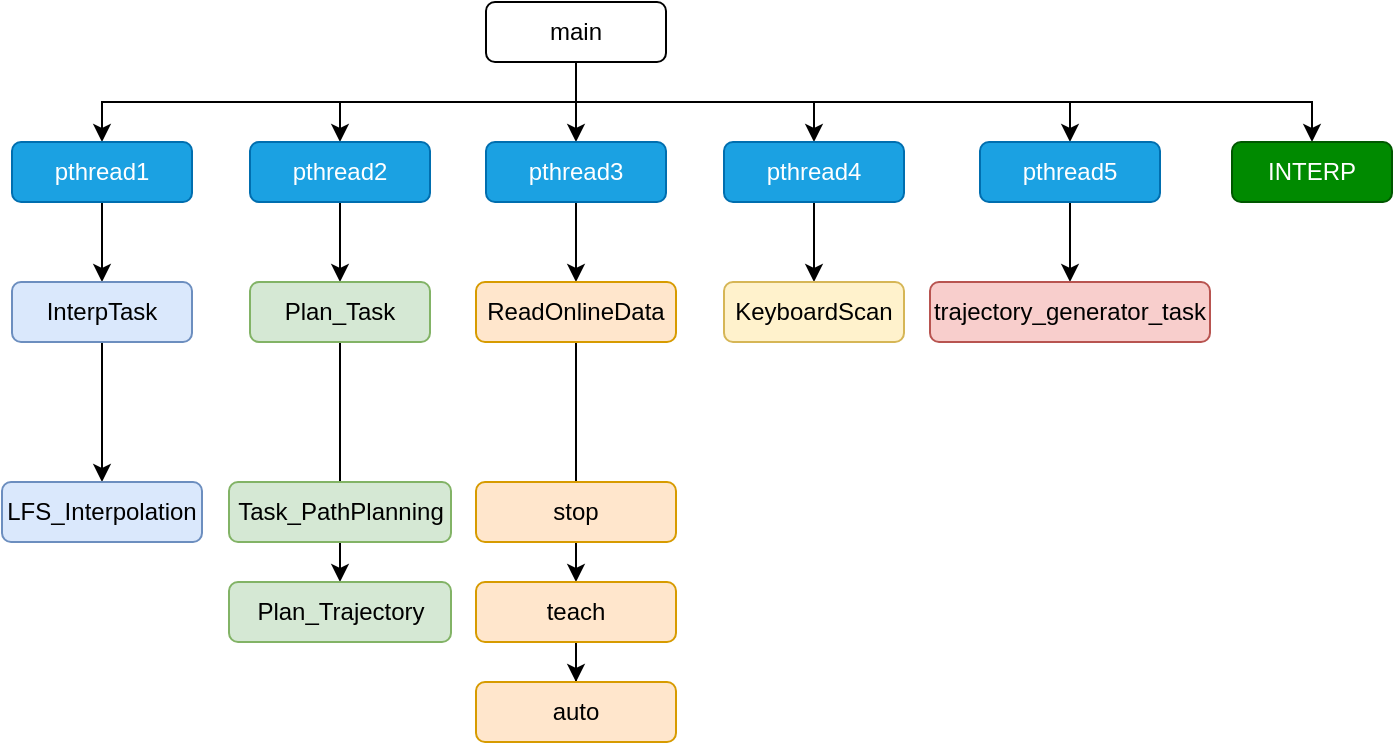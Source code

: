 <mxfile version="17.5.0" type="github">
  <diagram id="fF51GRoH1NtQrKJgF3Km" name="Page-1">
    <mxGraphModel dx="1422" dy="772" grid="1" gridSize="10" guides="1" tooltips="1" connect="1" arrows="1" fold="1" page="1" pageScale="1" pageWidth="827" pageHeight="1169" math="0" shadow="0">
      <root>
        <mxCell id="0" />
        <mxCell id="1" parent="0" />
        <mxCell id="AYY8qbQIV_LYe4IVPq_a-13" style="edgeStyle=orthogonalEdgeStyle;rounded=0;orthogonalLoop=1;jettySize=auto;html=1;exitX=0.5;exitY=1;exitDx=0;exitDy=0;entryX=0.5;entryY=0;entryDx=0;entryDy=0;" parent="1" source="AYY8qbQIV_LYe4IVPq_a-1" target="AYY8qbQIV_LYe4IVPq_a-3" edge="1">
          <mxGeometry relative="1" as="geometry" />
        </mxCell>
        <mxCell id="AYY8qbQIV_LYe4IVPq_a-14" style="edgeStyle=orthogonalEdgeStyle;rounded=0;orthogonalLoop=1;jettySize=auto;html=1;exitX=0.5;exitY=1;exitDx=0;exitDy=0;" parent="1" source="AYY8qbQIV_LYe4IVPq_a-1" target="AYY8qbQIV_LYe4IVPq_a-4" edge="1">
          <mxGeometry relative="1" as="geometry" />
        </mxCell>
        <mxCell id="AYY8qbQIV_LYe4IVPq_a-15" style="edgeStyle=orthogonalEdgeStyle;rounded=0;orthogonalLoop=1;jettySize=auto;html=1;exitX=0.5;exitY=1;exitDx=0;exitDy=0;entryX=0.5;entryY=0;entryDx=0;entryDy=0;" parent="1" source="AYY8qbQIV_LYe4IVPq_a-1" target="AYY8qbQIV_LYe4IVPq_a-5" edge="1">
          <mxGeometry relative="1" as="geometry" />
        </mxCell>
        <mxCell id="AYY8qbQIV_LYe4IVPq_a-16" style="edgeStyle=orthogonalEdgeStyle;rounded=0;orthogonalLoop=1;jettySize=auto;html=1;exitX=0.5;exitY=1;exitDx=0;exitDy=0;entryX=0.5;entryY=0;entryDx=0;entryDy=0;" parent="1" source="AYY8qbQIV_LYe4IVPq_a-1" target="AYY8qbQIV_LYe4IVPq_a-6" edge="1">
          <mxGeometry relative="1" as="geometry" />
        </mxCell>
        <mxCell id="AYY8qbQIV_LYe4IVPq_a-17" style="edgeStyle=orthogonalEdgeStyle;rounded=0;orthogonalLoop=1;jettySize=auto;html=1;exitX=0.5;exitY=1;exitDx=0;exitDy=0;entryX=0.5;entryY=0;entryDx=0;entryDy=0;" parent="1" source="AYY8qbQIV_LYe4IVPq_a-1" target="AYY8qbQIV_LYe4IVPq_a-7" edge="1">
          <mxGeometry relative="1" as="geometry" />
        </mxCell>
        <mxCell id="AYY8qbQIV_LYe4IVPq_a-34" style="edgeStyle=orthogonalEdgeStyle;rounded=0;orthogonalLoop=1;jettySize=auto;html=1;exitX=0.5;exitY=1;exitDx=0;exitDy=0;entryX=0.5;entryY=0;entryDx=0;entryDy=0;" parent="1" source="AYY8qbQIV_LYe4IVPq_a-1" target="AYY8qbQIV_LYe4IVPq_a-33" edge="1">
          <mxGeometry relative="1" as="geometry">
            <Array as="points">
              <mxPoint x="312" y="80" />
              <mxPoint x="680" y="80" />
            </Array>
          </mxGeometry>
        </mxCell>
        <mxCell id="AYY8qbQIV_LYe4IVPq_a-1" value="main" style="rounded=1;whiteSpace=wrap;html=1;" parent="1" vertex="1">
          <mxGeometry x="267" y="30" width="90" height="30" as="geometry" />
        </mxCell>
        <mxCell id="AYY8qbQIV_LYe4IVPq_a-18" value="" style="edgeStyle=orthogonalEdgeStyle;rounded=0;orthogonalLoop=1;jettySize=auto;html=1;" parent="1" source="AYY8qbQIV_LYe4IVPq_a-3" target="AYY8qbQIV_LYe4IVPq_a-8" edge="1">
          <mxGeometry relative="1" as="geometry" />
        </mxCell>
        <mxCell id="AYY8qbQIV_LYe4IVPq_a-3" value="pthread1" style="rounded=1;whiteSpace=wrap;html=1;fillColor=#1ba1e2;fontColor=#ffffff;strokeColor=#006EAF;" parent="1" vertex="1">
          <mxGeometry x="30" y="100" width="90" height="30" as="geometry" />
        </mxCell>
        <mxCell id="AYY8qbQIV_LYe4IVPq_a-19" value="" style="edgeStyle=orthogonalEdgeStyle;rounded=0;orthogonalLoop=1;jettySize=auto;html=1;" parent="1" source="AYY8qbQIV_LYe4IVPq_a-4" target="AYY8qbQIV_LYe4IVPq_a-9" edge="1">
          <mxGeometry relative="1" as="geometry" />
        </mxCell>
        <mxCell id="AYY8qbQIV_LYe4IVPq_a-4" value="pthread2" style="rounded=1;whiteSpace=wrap;html=1;fillColor=#1ba1e2;fontColor=#ffffff;strokeColor=#006EAF;" parent="1" vertex="1">
          <mxGeometry x="149" y="100" width="90" height="30" as="geometry" />
        </mxCell>
        <mxCell id="AYY8qbQIV_LYe4IVPq_a-20" value="" style="edgeStyle=orthogonalEdgeStyle;rounded=0;orthogonalLoop=1;jettySize=auto;html=1;" parent="1" source="AYY8qbQIV_LYe4IVPq_a-5" target="AYY8qbQIV_LYe4IVPq_a-10" edge="1">
          <mxGeometry relative="1" as="geometry" />
        </mxCell>
        <mxCell id="AYY8qbQIV_LYe4IVPq_a-5" value="pthread3" style="rounded=1;whiteSpace=wrap;html=1;fillColor=#1ba1e2;fontColor=#ffffff;strokeColor=#006EAF;" parent="1" vertex="1">
          <mxGeometry x="267" y="100" width="90" height="30" as="geometry" />
        </mxCell>
        <mxCell id="AYY8qbQIV_LYe4IVPq_a-21" value="" style="edgeStyle=orthogonalEdgeStyle;rounded=0;orthogonalLoop=1;jettySize=auto;html=1;" parent="1" source="AYY8qbQIV_LYe4IVPq_a-6" target="AYY8qbQIV_LYe4IVPq_a-11" edge="1">
          <mxGeometry relative="1" as="geometry" />
        </mxCell>
        <mxCell id="AYY8qbQIV_LYe4IVPq_a-6" value="pthread4" style="rounded=1;whiteSpace=wrap;html=1;fillColor=#1ba1e2;fontColor=#ffffff;strokeColor=#006EAF;" parent="1" vertex="1">
          <mxGeometry x="386" y="100" width="90" height="30" as="geometry" />
        </mxCell>
        <mxCell id="AYY8qbQIV_LYe4IVPq_a-22" value="" style="edgeStyle=orthogonalEdgeStyle;rounded=0;orthogonalLoop=1;jettySize=auto;html=1;" parent="1" source="AYY8qbQIV_LYe4IVPq_a-7" target="AYY8qbQIV_LYe4IVPq_a-12" edge="1">
          <mxGeometry relative="1" as="geometry" />
        </mxCell>
        <mxCell id="AYY8qbQIV_LYe4IVPq_a-7" value="pthread5" style="rounded=1;whiteSpace=wrap;html=1;fillColor=#1ba1e2;fontColor=#ffffff;strokeColor=#006EAF;" parent="1" vertex="1">
          <mxGeometry x="514" y="100" width="90" height="30" as="geometry" />
        </mxCell>
        <mxCell id="AYY8qbQIV_LYe4IVPq_a-29" value="" style="edgeStyle=orthogonalEdgeStyle;rounded=0;orthogonalLoop=1;jettySize=auto;html=1;" parent="1" source="AYY8qbQIV_LYe4IVPq_a-8" target="AYY8qbQIV_LYe4IVPq_a-23" edge="1">
          <mxGeometry relative="1" as="geometry" />
        </mxCell>
        <mxCell id="AYY8qbQIV_LYe4IVPq_a-8" value="InterpTask" style="rounded=1;whiteSpace=wrap;html=1;fillColor=#dae8fc;strokeColor=#6c8ebf;" parent="1" vertex="1">
          <mxGeometry x="30" y="170" width="90" height="30" as="geometry" />
        </mxCell>
        <mxCell id="AYY8qbQIV_LYe4IVPq_a-30" value="" style="edgeStyle=orthogonalEdgeStyle;rounded=0;orthogonalLoop=1;jettySize=auto;html=1;" parent="1" source="AYY8qbQIV_LYe4IVPq_a-9" target="AYY8qbQIV_LYe4IVPq_a-25" edge="1">
          <mxGeometry relative="1" as="geometry" />
        </mxCell>
        <mxCell id="AYY8qbQIV_LYe4IVPq_a-9" value="Plan_Task" style="rounded=1;whiteSpace=wrap;html=1;fillColor=#d5e8d4;strokeColor=#82b366;" parent="1" vertex="1">
          <mxGeometry x="149" y="170" width="90" height="30" as="geometry" />
        </mxCell>
        <mxCell id="AYY8qbQIV_LYe4IVPq_a-31" value="" style="edgeStyle=orthogonalEdgeStyle;rounded=0;orthogonalLoop=1;jettySize=auto;html=1;" parent="1" source="AYY8qbQIV_LYe4IVPq_a-10" target="AYY8qbQIV_LYe4IVPq_a-27" edge="1">
          <mxGeometry relative="1" as="geometry" />
        </mxCell>
        <mxCell id="AYY8qbQIV_LYe4IVPq_a-10" value="ReadOnlineData" style="rounded=1;whiteSpace=wrap;html=1;fillColor=#ffe6cc;strokeColor=#d79b00;" parent="1" vertex="1">
          <mxGeometry x="262" y="170" width="100" height="30" as="geometry" />
        </mxCell>
        <mxCell id="AYY8qbQIV_LYe4IVPq_a-11" value="KeyboardScan" style="rounded=1;whiteSpace=wrap;html=1;fillColor=#fff2cc;strokeColor=#d6b656;" parent="1" vertex="1">
          <mxGeometry x="386" y="170" width="90" height="30" as="geometry" />
        </mxCell>
        <mxCell id="AYY8qbQIV_LYe4IVPq_a-12" value="trajectory_generator_task" style="rounded=1;whiteSpace=wrap;html=1;fillColor=#f8cecc;strokeColor=#b85450;" parent="1" vertex="1">
          <mxGeometry x="489" y="170" width="140" height="30" as="geometry" />
        </mxCell>
        <mxCell id="AYY8qbQIV_LYe4IVPq_a-23" value="LFS_Interpolation" style="rounded=1;whiteSpace=wrap;html=1;fillColor=#dae8fc;strokeColor=#6c8ebf;" parent="1" vertex="1">
          <mxGeometry x="25" y="270" width="100" height="30" as="geometry" />
        </mxCell>
        <mxCell id="AYY8qbQIV_LYe4IVPq_a-24" value="Task_PathPlanning" style="rounded=1;whiteSpace=wrap;html=1;fillColor=#d5e8d4;strokeColor=#82b366;" parent="1" vertex="1">
          <mxGeometry x="138.5" y="270" width="111" height="30" as="geometry" />
        </mxCell>
        <mxCell id="AYY8qbQIV_LYe4IVPq_a-25" value="Plan_Trajectory" style="rounded=1;whiteSpace=wrap;html=1;fillColor=#d5e8d4;strokeColor=#82b366;" parent="1" vertex="1">
          <mxGeometry x="138.5" y="320" width="111" height="30" as="geometry" />
        </mxCell>
        <mxCell id="AYY8qbQIV_LYe4IVPq_a-26" value="stop" style="rounded=1;whiteSpace=wrap;html=1;fillColor=#ffe6cc;strokeColor=#d79b00;" parent="1" vertex="1">
          <mxGeometry x="262" y="270" width="100" height="30" as="geometry" />
        </mxCell>
        <mxCell id="AYY8qbQIV_LYe4IVPq_a-32" value="" style="edgeStyle=orthogonalEdgeStyle;rounded=0;orthogonalLoop=1;jettySize=auto;html=1;" parent="1" source="AYY8qbQIV_LYe4IVPq_a-27" target="AYY8qbQIV_LYe4IVPq_a-28" edge="1">
          <mxGeometry relative="1" as="geometry" />
        </mxCell>
        <mxCell id="AYY8qbQIV_LYe4IVPq_a-27" value="teach" style="rounded=1;whiteSpace=wrap;html=1;fillColor=#ffe6cc;strokeColor=#d79b00;" parent="1" vertex="1">
          <mxGeometry x="262" y="320" width="100" height="30" as="geometry" />
        </mxCell>
        <mxCell id="AYY8qbQIV_LYe4IVPq_a-28" value="auto" style="rounded=1;whiteSpace=wrap;html=1;fillColor=#ffe6cc;strokeColor=#d79b00;" parent="1" vertex="1">
          <mxGeometry x="262" y="370" width="100" height="30" as="geometry" />
        </mxCell>
        <mxCell id="AYY8qbQIV_LYe4IVPq_a-33" value="INTERP" style="rounded=1;whiteSpace=wrap;html=1;fillColor=#008a00;strokeColor=#005700;fontColor=#ffffff;" parent="1" vertex="1">
          <mxGeometry x="640" y="100" width="80" height="30" as="geometry" />
        </mxCell>
      </root>
    </mxGraphModel>
  </diagram>
</mxfile>

